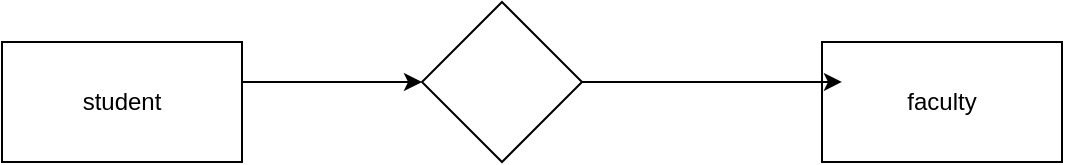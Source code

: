 <mxfile version="16.6.1" type="device"><diagram id="0oBEEaxAMLvA4GRwBiC3" name="Page-1"><mxGraphModel dx="1038" dy="539" grid="1" gridSize="10" guides="1" tooltips="1" connect="1" arrows="1" fold="1" page="1" pageScale="1" pageWidth="850" pageHeight="1100" math="0" shadow="0"><root><mxCell id="0"/><mxCell id="1" parent="0"/><mxCell id="n3u_jvrOMGSrUP0PIhlY-5" style="edgeStyle=orthogonalEdgeStyle;rounded=0;orthogonalLoop=1;jettySize=auto;html=1;entryX=0;entryY=0.5;entryDx=0;entryDy=0;" edge="1" parent="1" source="n3u_jvrOMGSrUP0PIhlY-1" target="n3u_jvrOMGSrUP0PIhlY-4"><mxGeometry relative="1" as="geometry"><Array as="points"><mxPoint x="200" y="120"/><mxPoint x="200" y="120"/></Array></mxGeometry></mxCell><mxCell id="n3u_jvrOMGSrUP0PIhlY-1" value="student" style="rounded=0;whiteSpace=wrap;html=1;" vertex="1" parent="1"><mxGeometry x="50" y="100" width="120" height="60" as="geometry"/></mxCell><mxCell id="n3u_jvrOMGSrUP0PIhlY-3" value="faculty&lt;br&gt;" style="rounded=0;whiteSpace=wrap;html=1;" vertex="1" parent="1"><mxGeometry x="460" y="100" width="120" height="60" as="geometry"/></mxCell><mxCell id="n3u_jvrOMGSrUP0PIhlY-6" style="edgeStyle=orthogonalEdgeStyle;rounded=0;orthogonalLoop=1;jettySize=auto;html=1;exitX=1;exitY=0.5;exitDx=0;exitDy=0;entryX=0.083;entryY=0.333;entryDx=0;entryDy=0;entryPerimeter=0;" edge="1" parent="1" source="n3u_jvrOMGSrUP0PIhlY-4" target="n3u_jvrOMGSrUP0PIhlY-3"><mxGeometry relative="1" as="geometry"/></mxCell><mxCell id="n3u_jvrOMGSrUP0PIhlY-4" value="" style="rhombus;whiteSpace=wrap;html=1;" vertex="1" parent="1"><mxGeometry x="260" y="80" width="80" height="80" as="geometry"/></mxCell></root></mxGraphModel></diagram></mxfile>